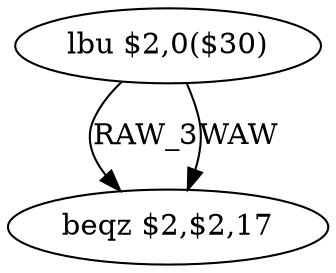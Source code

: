 digraph G1 {
node [shape = ellipse];
i0 [label = "lbu $2,0($30)"] ;
i0 ->  i1 [label= "RAW_3"];
i0 ->  i1 [label= "WAW"];
i1 [label = "beqz $2,$2,17"] ;
}

